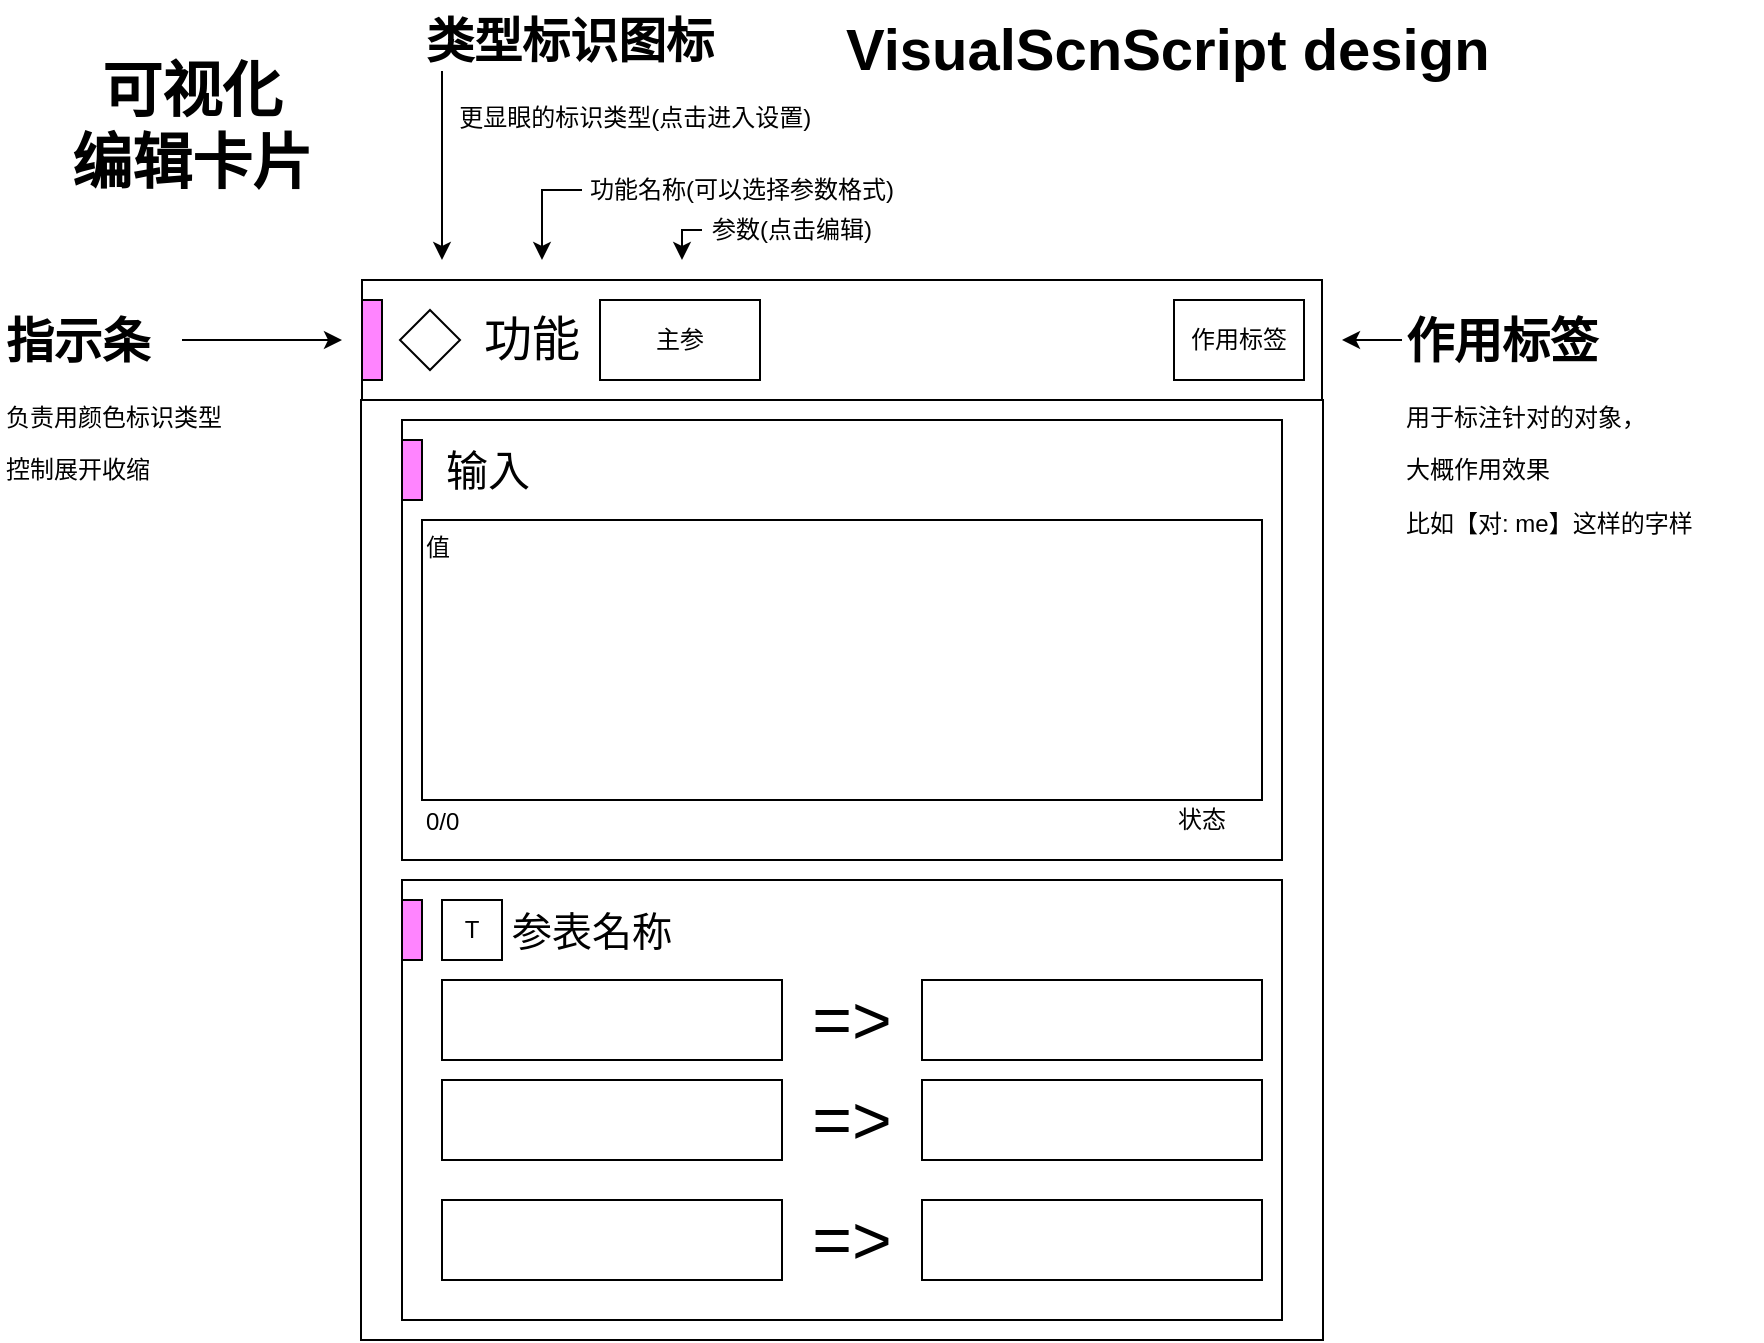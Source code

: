 <mxfile version="24.6.4" type="device">
  <diagram name="第 1 页" id="CR0wcV3FP__pLcalqXiE">
    <mxGraphModel dx="1501" dy="914" grid="1" gridSize="10" guides="1" tooltips="1" connect="1" arrows="1" fold="1" page="1" pageScale="1" pageWidth="1169" pageHeight="827" math="0" shadow="0">
      <root>
        <mxCell id="0" />
        <mxCell id="1" parent="0" />
        <mxCell id="zDqZMqzxhkSp5KYrSRFI-33" value="" style="group" vertex="1" connectable="0" parent="1">
          <mxGeometry x="459.5" y="140" width="481" height="530" as="geometry" />
        </mxCell>
        <mxCell id="zDqZMqzxhkSp5KYrSRFI-31" value="" style="rounded=0;whiteSpace=wrap;html=1;" vertex="1" parent="zDqZMqzxhkSp5KYrSRFI-33">
          <mxGeometry y="60" width="481" height="470" as="geometry" />
        </mxCell>
        <mxCell id="zDqZMqzxhkSp5KYrSRFI-26" value="" style="group" vertex="1" connectable="0" parent="zDqZMqzxhkSp5KYrSRFI-33">
          <mxGeometry x="20.5" y="300" width="440" height="220" as="geometry" />
        </mxCell>
        <mxCell id="zDqZMqzxhkSp5KYrSRFI-10" value="" style="rounded=0;whiteSpace=wrap;html=1;" vertex="1" parent="zDqZMqzxhkSp5KYrSRFI-26">
          <mxGeometry width="440" height="220" as="geometry" />
        </mxCell>
        <mxCell id="zDqZMqzxhkSp5KYrSRFI-11" value="" style="rounded=0;whiteSpace=wrap;html=1;fillColor=#FF84FF;" vertex="1" parent="zDqZMqzxhkSp5KYrSRFI-26">
          <mxGeometry y="10" width="10" height="30" as="geometry" />
        </mxCell>
        <mxCell id="zDqZMqzxhkSp5KYrSRFI-12" value="" style="rounded=0;whiteSpace=wrap;html=1;" vertex="1" parent="zDqZMqzxhkSp5KYrSRFI-26">
          <mxGeometry x="20" y="50" width="170" height="40" as="geometry" />
        </mxCell>
        <mxCell id="zDqZMqzxhkSp5KYrSRFI-13" value="参表名称" style="text;html=1;align=center;verticalAlign=middle;whiteSpace=wrap;rounded=0;fontSize=20;" vertex="1" parent="zDqZMqzxhkSp5KYrSRFI-26">
          <mxGeometry x="50" y="10" width="90" height="30" as="geometry" />
        </mxCell>
        <mxCell id="zDqZMqzxhkSp5KYrSRFI-14" value="" style="rounded=0;whiteSpace=wrap;html=1;" vertex="1" parent="zDqZMqzxhkSp5KYrSRFI-26">
          <mxGeometry x="260" y="50" width="170" height="40" as="geometry" />
        </mxCell>
        <mxCell id="zDqZMqzxhkSp5KYrSRFI-16" value="=&amp;gt;" style="text;html=1;align=center;verticalAlign=middle;whiteSpace=wrap;rounded=0;fontSize=34;" vertex="1" parent="zDqZMqzxhkSp5KYrSRFI-26">
          <mxGeometry x="190" y="50" width="70" height="40" as="geometry" />
        </mxCell>
        <mxCell id="zDqZMqzxhkSp5KYrSRFI-17" value="" style="rounded=0;whiteSpace=wrap;html=1;" vertex="1" parent="zDqZMqzxhkSp5KYrSRFI-26">
          <mxGeometry x="20" y="100" width="170" height="40" as="geometry" />
        </mxCell>
        <mxCell id="zDqZMqzxhkSp5KYrSRFI-18" value="" style="rounded=0;whiteSpace=wrap;html=1;" vertex="1" parent="zDqZMqzxhkSp5KYrSRFI-26">
          <mxGeometry x="260" y="100" width="170" height="40" as="geometry" />
        </mxCell>
        <mxCell id="zDqZMqzxhkSp5KYrSRFI-19" value="=&amp;gt;" style="text;html=1;align=center;verticalAlign=middle;whiteSpace=wrap;rounded=0;fontSize=34;" vertex="1" parent="zDqZMqzxhkSp5KYrSRFI-26">
          <mxGeometry x="190" y="100" width="70" height="40" as="geometry" />
        </mxCell>
        <mxCell id="zDqZMqzxhkSp5KYrSRFI-20" value="" style="rounded=0;whiteSpace=wrap;html=1;" vertex="1" parent="zDqZMqzxhkSp5KYrSRFI-26">
          <mxGeometry x="20" y="160" width="170" height="40" as="geometry" />
        </mxCell>
        <mxCell id="zDqZMqzxhkSp5KYrSRFI-21" value="" style="rounded=0;whiteSpace=wrap;html=1;" vertex="1" parent="zDqZMqzxhkSp5KYrSRFI-26">
          <mxGeometry x="260" y="160" width="170" height="40" as="geometry" />
        </mxCell>
        <mxCell id="zDqZMqzxhkSp5KYrSRFI-22" value="=&amp;gt;" style="text;html=1;align=center;verticalAlign=middle;whiteSpace=wrap;rounded=0;fontSize=34;" vertex="1" parent="zDqZMqzxhkSp5KYrSRFI-26">
          <mxGeometry x="190" y="160" width="70" height="40" as="geometry" />
        </mxCell>
        <mxCell id="zDqZMqzxhkSp5KYrSRFI-23" value="T" style="rounded=0;whiteSpace=wrap;html=1;" vertex="1" parent="zDqZMqzxhkSp5KYrSRFI-26">
          <mxGeometry x="20" y="10" width="30" height="30" as="geometry" />
        </mxCell>
        <mxCell id="zDqZMqzxhkSp5KYrSRFI-29" value="" style="group" vertex="1" connectable="0" parent="zDqZMqzxhkSp5KYrSRFI-33">
          <mxGeometry x="20.5" y="70" width="440" height="220" as="geometry" />
        </mxCell>
        <mxCell id="zDqZMqzxhkSp5KYrSRFI-2" value="" style="rounded=0;whiteSpace=wrap;html=1;" vertex="1" parent="zDqZMqzxhkSp5KYrSRFI-29">
          <mxGeometry width="440" height="220" as="geometry" />
        </mxCell>
        <mxCell id="zDqZMqzxhkSp5KYrSRFI-9" value="值" style="rounded=0;whiteSpace=wrap;html=1;align=left;verticalAlign=top;" vertex="1" parent="zDqZMqzxhkSp5KYrSRFI-29">
          <mxGeometry x="10" y="50" width="420" height="140" as="geometry" />
        </mxCell>
        <mxCell id="zDqZMqzxhkSp5KYrSRFI-24" value="0/0" style="text;html=1;align=left;verticalAlign=bottom;whiteSpace=wrap;rounded=0;" vertex="1" parent="zDqZMqzxhkSp5KYrSRFI-29">
          <mxGeometry x="10" y="190" width="50" height="20" as="geometry" />
        </mxCell>
        <mxCell id="zDqZMqzxhkSp5KYrSRFI-25" value="状态" style="text;html=1;align=center;verticalAlign=middle;whiteSpace=wrap;rounded=0;" vertex="1" parent="zDqZMqzxhkSp5KYrSRFI-29">
          <mxGeometry x="370" y="190" width="60" height="20" as="geometry" />
        </mxCell>
        <mxCell id="zDqZMqzxhkSp5KYrSRFI-27" value="" style="rounded=0;whiteSpace=wrap;html=1;fillColor=#FF84FF;" vertex="1" parent="zDqZMqzxhkSp5KYrSRFI-29">
          <mxGeometry y="10" width="10" height="30" as="geometry" />
        </mxCell>
        <mxCell id="zDqZMqzxhkSp5KYrSRFI-28" value="输入" style="text;html=1;align=left;verticalAlign=middle;whiteSpace=wrap;rounded=0;fontSize=21;" vertex="1" parent="zDqZMqzxhkSp5KYrSRFI-29">
          <mxGeometry x="20" y="10" width="80" height="30" as="geometry" />
        </mxCell>
        <mxCell id="zDqZMqzxhkSp5KYrSRFI-32" value="" style="group;labelBackgroundColor=none;" vertex="1" connectable="0" parent="zDqZMqzxhkSp5KYrSRFI-33">
          <mxGeometry x="0.5" width="480" height="60" as="geometry" />
        </mxCell>
        <mxCell id="zDqZMqzxhkSp5KYrSRFI-1" value="" style="rounded=0;whiteSpace=wrap;html=1;" vertex="1" parent="zDqZMqzxhkSp5KYrSRFI-32">
          <mxGeometry width="480" height="60" as="geometry" />
        </mxCell>
        <mxCell id="zDqZMqzxhkSp5KYrSRFI-3" value="" style="rounded=0;whiteSpace=wrap;html=1;fillColor=#FF84FF;" vertex="1" parent="zDqZMqzxhkSp5KYrSRFI-32">
          <mxGeometry y="10" width="10" height="40" as="geometry" />
        </mxCell>
        <mxCell id="zDqZMqzxhkSp5KYrSRFI-4" value="功能" style="text;html=1;align=left;verticalAlign=middle;whiteSpace=wrap;rounded=0;fontSize=24;" vertex="1" parent="zDqZMqzxhkSp5KYrSRFI-32">
          <mxGeometry x="59" y="15" width="60" height="30" as="geometry" />
        </mxCell>
        <mxCell id="zDqZMqzxhkSp5KYrSRFI-5" value="" style="rhombus;whiteSpace=wrap;html=1;" vertex="1" parent="zDqZMqzxhkSp5KYrSRFI-32">
          <mxGeometry x="19" y="15" width="30" height="30" as="geometry" />
        </mxCell>
        <mxCell id="zDqZMqzxhkSp5KYrSRFI-7" value="作用标签" style="rounded=0;whiteSpace=wrap;html=1;" vertex="1" parent="zDqZMqzxhkSp5KYrSRFI-32">
          <mxGeometry x="406" y="10" width="65" height="40" as="geometry" />
        </mxCell>
        <mxCell id="zDqZMqzxhkSp5KYrSRFI-8" value="主参" style="rounded=0;whiteSpace=wrap;html=1;" vertex="1" parent="zDqZMqzxhkSp5KYrSRFI-32">
          <mxGeometry x="119" y="10" width="80" height="40" as="geometry" />
        </mxCell>
        <mxCell id="zDqZMqzxhkSp5KYrSRFI-34" value="VisualScnScript&amp;nbsp;design" style="text;html=1;align=left;verticalAlign=middle;whiteSpace=wrap;rounded=0;fontStyle=1;fontSize=29;" vertex="1" parent="1">
          <mxGeometry x="700" y="10" width="440" height="30" as="geometry" />
        </mxCell>
        <mxCell id="zDqZMqzxhkSp5KYrSRFI-36" value="&lt;h1 style=&quot;margin-top: 0px;&quot;&gt;指示条&lt;/h1&gt;&lt;p&gt;负责用颜色标识类型&lt;/p&gt;&lt;p&gt;控制展开收缩&lt;/p&gt;" style="text;html=1;whiteSpace=wrap;overflow=hidden;rounded=0;" vertex="1" parent="1">
          <mxGeometry x="279.5" y="150" width="180" height="100" as="geometry" />
        </mxCell>
        <mxCell id="zDqZMqzxhkSp5KYrSRFI-38" value="" style="endArrow=classic;html=1;rounded=0;" edge="1" parent="1">
          <mxGeometry width="50" height="50" relative="1" as="geometry">
            <mxPoint x="370" y="170" as="sourcePoint" />
            <mxPoint x="450" y="170" as="targetPoint" />
          </mxGeometry>
        </mxCell>
        <mxCell id="zDqZMqzxhkSp5KYrSRFI-39" value="&lt;h1 style=&quot;margin-top: 0px;&quot;&gt;类型标识图标&lt;/h1&gt;&lt;p&gt;&amp;nbsp; &amp;nbsp; &amp;nbsp;更显眼的标识类型(点击进入设置)&lt;/p&gt;" style="text;html=1;whiteSpace=wrap;overflow=hidden;rounded=0;" vertex="1" parent="1">
          <mxGeometry x="490" width="200" height="80" as="geometry" />
        </mxCell>
        <mxCell id="zDqZMqzxhkSp5KYrSRFI-41" value="" style="endArrow=classic;html=1;rounded=0;exitX=0.05;exitY=0.444;exitDx=0;exitDy=0;exitPerimeter=0;" edge="1" parent="1" source="zDqZMqzxhkSp5KYrSRFI-39">
          <mxGeometry width="50" height="50" relative="1" as="geometry">
            <mxPoint x="490" y="50" as="sourcePoint" />
            <mxPoint x="500" y="130" as="targetPoint" />
          </mxGeometry>
        </mxCell>
        <mxCell id="zDqZMqzxhkSp5KYrSRFI-44" style="edgeStyle=orthogonalEdgeStyle;rounded=0;orthogonalLoop=1;jettySize=auto;html=1;" edge="1" parent="1" source="zDqZMqzxhkSp5KYrSRFI-43">
          <mxGeometry relative="1" as="geometry">
            <mxPoint x="550" y="130" as="targetPoint" />
          </mxGeometry>
        </mxCell>
        <mxCell id="zDqZMqzxhkSp5KYrSRFI-43" value="功能名称(可以选择参数格式)" style="text;html=1;align=center;verticalAlign=middle;whiteSpace=wrap;rounded=0;" vertex="1" parent="1">
          <mxGeometry x="570" y="80" width="160" height="30" as="geometry" />
        </mxCell>
        <mxCell id="zDqZMqzxhkSp5KYrSRFI-46" style="edgeStyle=orthogonalEdgeStyle;rounded=0;orthogonalLoop=1;jettySize=auto;html=1;exitX=0;exitY=0.5;exitDx=0;exitDy=0;" edge="1" parent="1" source="zDqZMqzxhkSp5KYrSRFI-45">
          <mxGeometry relative="1" as="geometry">
            <mxPoint x="620" y="130" as="targetPoint" />
          </mxGeometry>
        </mxCell>
        <mxCell id="zDqZMqzxhkSp5KYrSRFI-45" value="参数(点击编辑)" style="text;html=1;align=center;verticalAlign=middle;whiteSpace=wrap;rounded=0;" vertex="1" parent="1">
          <mxGeometry x="630" y="100" width="90" height="30" as="geometry" />
        </mxCell>
        <mxCell id="zDqZMqzxhkSp5KYrSRFI-47" value="&lt;h1 style=&quot;margin-top: 0px;&quot;&gt;作用标签&lt;/h1&gt;&lt;p&gt;用于标注针对的对象，&lt;/p&gt;&lt;p&gt;大概作用效果&lt;/p&gt;&lt;p&gt;比如【对: me】这样的字样&lt;/p&gt;" style="text;html=1;whiteSpace=wrap;overflow=hidden;rounded=0;" vertex="1" parent="1">
          <mxGeometry x="980" y="150" width="180" height="120" as="geometry" />
        </mxCell>
        <mxCell id="zDqZMqzxhkSp5KYrSRFI-48" value="" style="endArrow=classic;html=1;rounded=0;" edge="1" parent="1">
          <mxGeometry width="50" height="50" relative="1" as="geometry">
            <mxPoint x="980" y="170" as="sourcePoint" />
            <mxPoint x="950" y="170" as="targetPoint" />
          </mxGeometry>
        </mxCell>
        <mxCell id="zDqZMqzxhkSp5KYrSRFI-49" value="可视化&lt;div&gt;编辑卡片&lt;/div&gt;" style="text;html=1;align=center;verticalAlign=middle;whiteSpace=wrap;rounded=0;fontStyle=1;fontSize=30;" vertex="1" parent="1">
          <mxGeometry x="300" y="25" width="150" height="75" as="geometry" />
        </mxCell>
      </root>
    </mxGraphModel>
  </diagram>
</mxfile>
